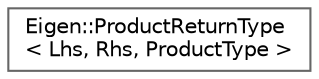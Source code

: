 digraph "Graphical Class Hierarchy"
{
 // LATEX_PDF_SIZE
  bgcolor="transparent";
  edge [fontname=Helvetica,fontsize=10,labelfontname=Helvetica,labelfontsize=10];
  node [fontname=Helvetica,fontsize=10,shape=box,height=0.2,width=0.4];
  rankdir="LR";
  Node0 [id="Node000000",label="Eigen::ProductReturnType\l\< Lhs, Rhs, ProductType \>",height=0.2,width=0.4,color="grey40", fillcolor="white", style="filled",URL="$structEigen_1_1ProductReturnType.html",tooltip=" "];
}
